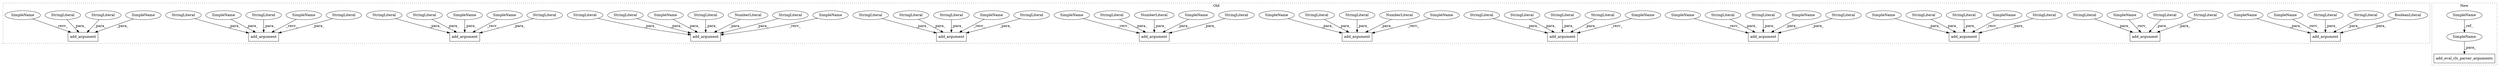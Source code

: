 digraph G {
subgraph cluster0 {
1 [label="add_argument" a="32" s="1740,1819" l="13,1" shape="box"];
3 [label="NumberLiteral" a="34" s="1772" l="3" shape="ellipse"];
5 [label="add_argument" a="32" s="1158,1242" l="13,1" shape="box"];
6 [label="add_argument" a="32" s="1564,1620" l="13,1" shape="box"];
7 [label="NumberLiteral" a="34" s="1594" l="1" shape="ellipse"];
8 [label="add_argument" a="32" s="1634,1726" l="13,1" shape="box"];
9 [label="NumberLiteral" a="34" s="1687" l="1" shape="ellipse"];
10 [label="add_argument" a="32" s="952,1042" l="13,1" shape="box"];
11 [label="BooleanLiteral" a="9" s="982" l="4" shape="ellipse"];
12 [label="add_argument" a="32" s="1442,1550" l="13,1" shape="box"];
13 [label="add_argument" a="32" s="2018,2100" l="13,1" shape="box"];
14 [label="StringLiteral" a="45" s="1506" l="44" shape="ellipse"];
15 [label="add_argument" a="32" s="1924,2004" l="13,1" shape="box"];
16 [label="StringLiteral" a="45" s="2055" l="7" shape="ellipse"];
17 [label="add_argument" a="32" s="1833,1910" l="13,1" shape="box"];
18 [label="StringLiteral" a="45" s="1776" l="43" shape="ellipse"];
19 [label="add_argument" a="32" s="1256,1343" l="13,1" shape="box"];
20 [label="StringLiteral" a="45" s="1693" l="33" shape="ellipse"];
21 [label="add_argument" a="32" s="1357,1428" l="13,1" shape="box"];
22 [label="StringLiteral" a="45" s="1171" l="9" shape="ellipse"];
23 [label="add_argument" a="32" s="1056,1144" l="13,1" shape="box"];
24 [label="StringLiteral" a="45" s="1269" l="10" shape="ellipse"];
25 [label="StringLiteral" a="45" s="1869" l="41" shape="ellipse"];
26 [label="StringLiteral" a="45" s="987" l="55" shape="ellipse"];
27 [label="StringLiteral" a="45" s="1966" l="11" shape="ellipse"];
28 [label="StringLiteral" a="45" s="1069" l="18" shape="ellipse"];
29 [label="StringLiteral" a="45" s="965" l="9" shape="ellipse"];
30 [label="StringLiteral" a="45" s="1866" l="2" shape="ellipse"];
31 [label="StringLiteral" a="45" s="1411" l="17" shape="ellipse"];
32 [label="StringLiteral" a="45" s="1978" l="26" shape="ellipse"];
33 [label="StringLiteral" a="45" s="1101" l="43" shape="ellipse"];
34 [label="StringLiteral" a="45" s="1596" l="24" shape="ellipse"];
35 [label="StringLiteral" a="45" s="1287" l="2" shape="ellipse"];
36 [label="StringLiteral" a="45" s="1198" l="44" shape="ellipse"];
37 [label="StringLiteral" a="45" s="1475" l="17" shape="ellipse"];
38 [label="StringLiteral" a="45" s="1088" l="12" shape="ellipse"];
39 [label="StringLiteral" a="45" s="1188" l="9" shape="ellipse"];
40 [label="StringLiteral" a="45" s="1398" l="12" shape="ellipse"];
41 [label="StringLiteral" a="45" s="1846" l="12" shape="ellipse"];
42 [label="StringLiteral" a="45" s="1937" l="21" shape="ellipse"];
43 [label="StringLiteral" a="45" s="1370" l="14" shape="ellipse"];
44 [label="StringLiteral" a="45" s="1753" l="14" shape="ellipse"];
45 [label="StringLiteral" a="45" s="1577" l="12" shape="ellipse"];
46 [label="StringLiteral" a="45" s="1385" l="12" shape="ellipse"];
47 [label="StringLiteral" a="45" s="1290" l="53" shape="ellipse"];
48 [label="StringLiteral" a="45" s="2063" l="37" shape="ellipse"];
49 [label="StringLiteral" a="45" s="1652" l="20" shape="ellipse"];
50 [label="StringLiteral" a="45" s="1455" l="19" shape="ellipse"];
51 [label="StringLiteral" a="45" s="1673" l="13" shape="ellipse"];
52 [label="StringLiteral" a="45" s="1647" l="4" shape="ellipse"];
53 [label="StringLiteral" a="45" s="1493" l="12" shape="ellipse"];
55 [label="SimpleName" a="42" s="1151" l="6" shape="ellipse"];
56 [label="SimpleName" a="42" s="1826" l="6" shape="ellipse"];
57 [label="SimpleName" a="42" s="1627" l="6" shape="ellipse"];
58 [label="SimpleName" a="42" s="1249" l="6" shape="ellipse"];
59 [label="SimpleName" a="42" s="1350" l="6" shape="ellipse"];
60 [label="SimpleName" a="42" s="1049" l="6" shape="ellipse"];
61 [label="SimpleName" a="42" s="1733" l="6" shape="ellipse"];
62 [label="SimpleName" a="42" s="1557" l="6" shape="ellipse"];
63 [label="SimpleName" a="42" s="1435" l="6" shape="ellipse"];
64 [label="SimpleName" a="42" s="2011" l="6" shape="ellipse"];
65 [label="SimpleName" a="42" s="945" l="6" shape="ellipse"];
66 [label="SimpleName" a="42" s="1917" l="6" shape="ellipse"];
67 [label="SimpleName" a="42" s="1590" l="3" shape="ellipse"];
68 [label="SimpleName" a="42" s="1689" l="3" shape="ellipse"];
69 [label="SimpleName" a="42" s="1768" l="3" shape="ellipse"];
70 [label="SimpleName" a="42" s="1959" l="6" shape="ellipse"];
71 [label="SimpleName" a="42" s="1181" l="6" shape="ellipse"];
72 [label="SimpleName" a="42" s="1859" l="6" shape="ellipse"];
73 [label="SimpleName" a="42" s="2048" l="6" shape="ellipse"];
74 [label="SimpleName" a="42" s="1280" l="6" shape="ellipse"];
75 [label="SimpleName" a="42" s="975" l="6" shape="ellipse"];
label = "Old";
style="dotted";
}
subgraph cluster1 {
2 [label="add_eval_cls_parser_arguments" a="32" s="966,1002" l="30,1" shape="box"];
4 [label="SimpleName" a="42" s="610" l="6" shape="ellipse"];
54 [label="SimpleName" a="42" s="996" l="6" shape="ellipse"];
label = "New";
style="dotted";
}
3 -> 1 [label="_para_"];
4 -> 54 [label="_ref_"];
7 -> 6 [label="_para_"];
9 -> 8 [label="_para_"];
11 -> 10 [label="_para_"];
14 -> 12 [label="_para_"];
16 -> 13 [label="_para_"];
18 -> 1 [label="_para_"];
20 -> 8 [label="_para_"];
22 -> 5 [label="_para_"];
24 -> 19 [label="_para_"];
25 -> 17 [label="_para_"];
26 -> 10 [label="_para_"];
27 -> 15 [label="_para_"];
28 -> 23 [label="_para_"];
29 -> 10 [label="_para_"];
30 -> 17 [label="_para_"];
31 -> 21 [label="_para_"];
32 -> 15 [label="_para_"];
33 -> 23 [label="_para_"];
34 -> 6 [label="_para_"];
35 -> 19 [label="_para_"];
36 -> 5 [label="_para_"];
37 -> 12 [label="_para_"];
38 -> 23 [label="_para_"];
39 -> 5 [label="_para_"];
40 -> 21 [label="_para_"];
41 -> 17 [label="_para_"];
42 -> 15 [label="_para_"];
43 -> 21 [label="_para_"];
44 -> 1 [label="_para_"];
45 -> 6 [label="_para_"];
46 -> 21 [label="_para_"];
47 -> 19 [label="_para_"];
48 -> 13 [label="_para_"];
49 -> 8 [label="_para_"];
50 -> 12 [label="_para_"];
51 -> 8 [label="_para_"];
52 -> 8 [label="_para_"];
53 -> 12 [label="_para_"];
54 -> 2 [label="_para_"];
55 -> 5 [label="_recv_"];
56 -> 17 [label="_recv_"];
57 -> 8 [label="_recv_"];
58 -> 19 [label="_recv_"];
59 -> 21 [label="_recv_"];
60 -> 23 [label="_recv_"];
61 -> 1 [label="_recv_"];
62 -> 6 [label="_recv_"];
63 -> 12 [label="_recv_"];
64 -> 13 [label="_recv_"];
65 -> 10 [label="_recv_"];
66 -> 15 [label="_recv_"];
67 -> 6 [label="_para_"];
68 -> 8 [label="_para_"];
69 -> 1 [label="_para_"];
70 -> 15 [label="_para_"];
71 -> 5 [label="_para_"];
72 -> 17 [label="_para_"];
73 -> 13 [label="_para_"];
74 -> 19 [label="_para_"];
75 -> 10 [label="_para_"];
}
